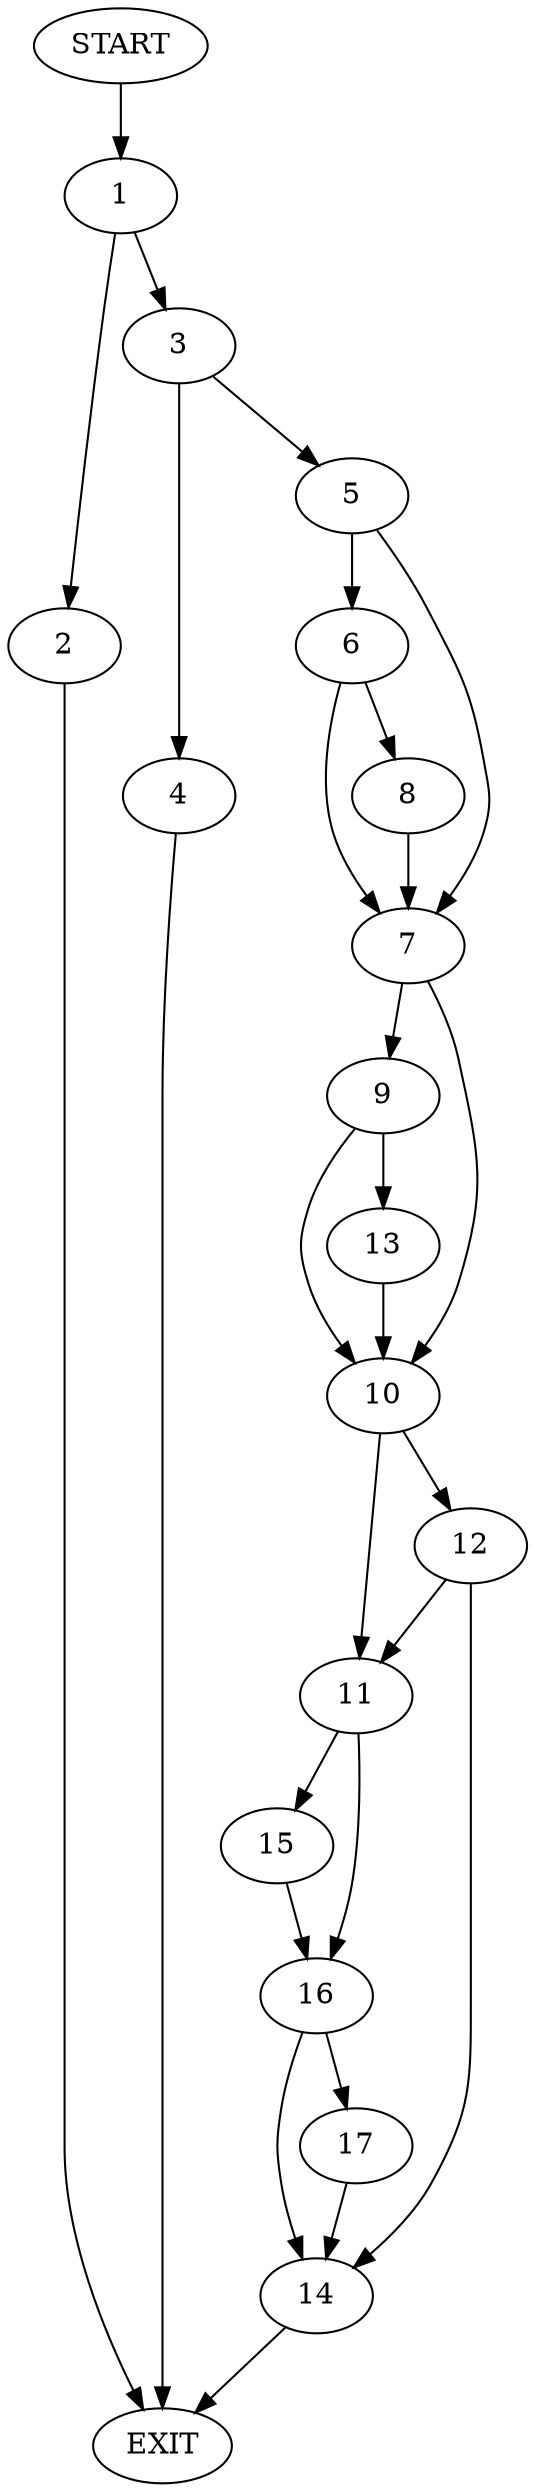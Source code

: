 digraph {
0 [label="START"]
18 [label="EXIT"]
0 -> 1
1 -> 2
1 -> 3
3 -> 4
3 -> 5
2 -> 18
4 -> 18
5 -> 6
5 -> 7
6 -> 8
6 -> 7
7 -> 9
7 -> 10
8 -> 7
10 -> 11
10 -> 12
9 -> 13
9 -> 10
13 -> 10
12 -> 14
12 -> 11
11 -> 15
11 -> 16
14 -> 18
15 -> 16
16 -> 17
16 -> 14
17 -> 14
}
